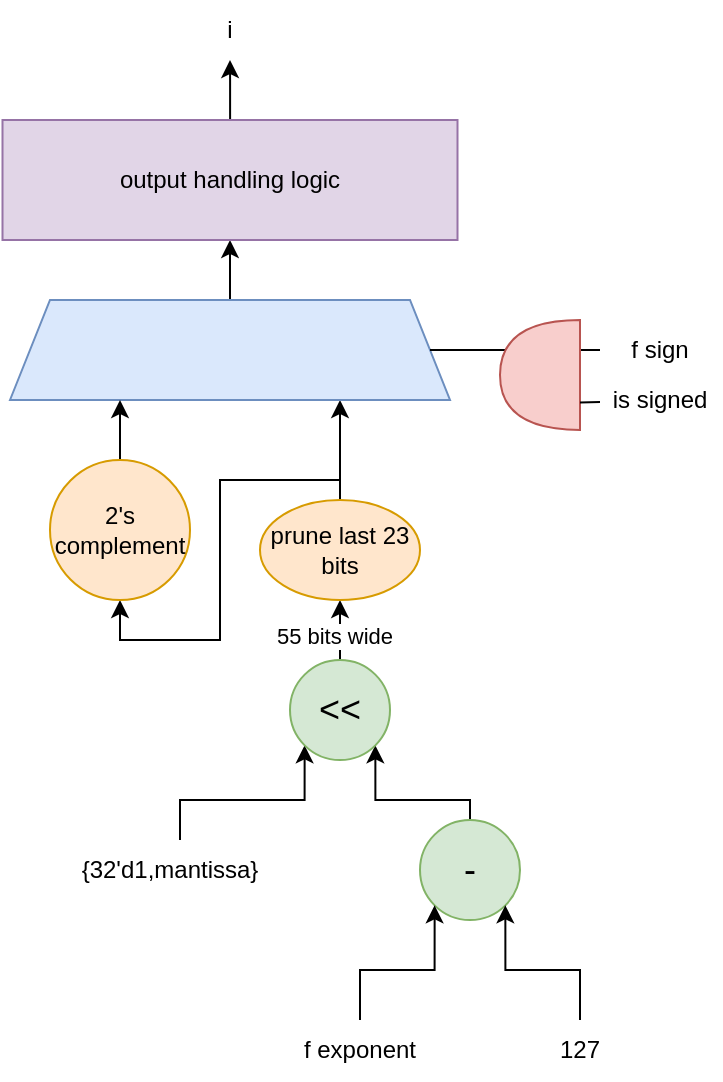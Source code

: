 <mxfile version="24.5.3" type="device">
  <diagram name="Page-1" id="Hyj0w5Wk2uv5xPE97oOx">
    <mxGraphModel dx="600" dy="355" grid="1" gridSize="10" guides="1" tooltips="1" connect="1" arrows="1" fold="1" page="1" pageScale="1" pageWidth="900" pageHeight="1600" math="0" shadow="0">
      <root>
        <mxCell id="0" />
        <mxCell id="1" parent="0" />
        <mxCell id="dNBZEdD4rDrv7bjeEUcx-10" style="edgeStyle=orthogonalEdgeStyle;rounded=0;orthogonalLoop=1;jettySize=auto;html=1;entryX=1;entryY=1;entryDx=0;entryDy=0;exitX=0.5;exitY=0;exitDx=0;exitDy=0;" parent="1" source="dNBZEdD4rDrv7bjeEUcx-1" target="dNBZEdD4rDrv7bjeEUcx-9" edge="1">
          <mxGeometry relative="1" as="geometry">
            <Array as="points">
              <mxPoint x="515" y="410" />
              <mxPoint x="468" y="410" />
            </Array>
          </mxGeometry>
        </mxCell>
        <mxCell id="dNBZEdD4rDrv7bjeEUcx-1" value="&lt;font style=&quot;font-size: 18px;&quot;&gt;-&lt;/font&gt;" style="ellipse;whiteSpace=wrap;html=1;aspect=fixed;fillColor=#d5e8d4;strokeColor=#82b366;" parent="1" vertex="1">
          <mxGeometry x="490" y="420" width="50" height="50" as="geometry" />
        </mxCell>
        <mxCell id="dNBZEdD4rDrv7bjeEUcx-3" style="edgeStyle=orthogonalEdgeStyle;rounded=0;orthogonalLoop=1;jettySize=auto;html=1;entryX=1;entryY=1;entryDx=0;entryDy=0;exitX=0.5;exitY=0;exitDx=0;exitDy=0;" parent="1" source="dNBZEdD4rDrv7bjeEUcx-2" target="dNBZEdD4rDrv7bjeEUcx-1" edge="1">
          <mxGeometry relative="1" as="geometry" />
        </mxCell>
        <mxCell id="dNBZEdD4rDrv7bjeEUcx-2" value="127" style="text;html=1;align=center;verticalAlign=middle;whiteSpace=wrap;rounded=0;" parent="1" vertex="1">
          <mxGeometry x="540" y="520" width="60" height="30" as="geometry" />
        </mxCell>
        <mxCell id="dNBZEdD4rDrv7bjeEUcx-5" style="edgeStyle=orthogonalEdgeStyle;rounded=0;orthogonalLoop=1;jettySize=auto;html=1;entryX=0;entryY=1;entryDx=0;entryDy=0;" parent="1" source="dNBZEdD4rDrv7bjeEUcx-4" target="dNBZEdD4rDrv7bjeEUcx-1" edge="1">
          <mxGeometry relative="1" as="geometry" />
        </mxCell>
        <mxCell id="dNBZEdD4rDrv7bjeEUcx-4" value="f exponent" style="text;html=1;align=center;verticalAlign=middle;whiteSpace=wrap;rounded=0;" parent="1" vertex="1">
          <mxGeometry x="430" y="520" width="60" height="30" as="geometry" />
        </mxCell>
        <mxCell id="dNBZEdD4rDrv7bjeEUcx-11" style="edgeStyle=orthogonalEdgeStyle;rounded=0;orthogonalLoop=1;jettySize=auto;html=1;entryX=0;entryY=1;entryDx=0;entryDy=0;" parent="1" source="dNBZEdD4rDrv7bjeEUcx-7" target="dNBZEdD4rDrv7bjeEUcx-9" edge="1">
          <mxGeometry relative="1" as="geometry">
            <Array as="points">
              <mxPoint x="370" y="410" />
              <mxPoint x="432" y="410" />
            </Array>
          </mxGeometry>
        </mxCell>
        <mxCell id="dNBZEdD4rDrv7bjeEUcx-7" value="{32&#39;d1,mantissa}" style="text;html=1;align=center;verticalAlign=middle;whiteSpace=wrap;rounded=0;" parent="1" vertex="1">
          <mxGeometry x="320" y="430" width="90" height="30" as="geometry" />
        </mxCell>
        <mxCell id="dNBZEdD4rDrv7bjeEUcx-12" style="edgeStyle=orthogonalEdgeStyle;rounded=0;orthogonalLoop=1;jettySize=auto;html=1;entryX=0.5;entryY=1;entryDx=0;entryDy=0;" parent="1" source="dNBZEdD4rDrv7bjeEUcx-9" target="dNBZEdD4rDrv7bjeEUcx-13" edge="1">
          <mxGeometry relative="1" as="geometry">
            <mxPoint x="450" y="310" as="targetPoint" />
          </mxGeometry>
        </mxCell>
        <mxCell id="CSwxi2Fi_aDdpuNFnSFw-3" value="55 bits wide" style="edgeLabel;html=1;align=center;verticalAlign=middle;resizable=0;points=[];" parent="dNBZEdD4rDrv7bjeEUcx-12" vertex="1" connectable="0">
          <mxGeometry x="0.28" y="3" relative="1" as="geometry">
            <mxPoint as="offset" />
          </mxGeometry>
        </mxCell>
        <mxCell id="dNBZEdD4rDrv7bjeEUcx-9" value="&lt;font style=&quot;font-size: 18px;&quot;&gt;&amp;lt;&amp;lt;&lt;/font&gt;" style="ellipse;whiteSpace=wrap;html=1;aspect=fixed;fillColor=#d5e8d4;strokeColor=#82b366;" parent="1" vertex="1">
          <mxGeometry x="425" y="340" width="50" height="50" as="geometry" />
        </mxCell>
        <mxCell id="dNBZEdD4rDrv7bjeEUcx-15" style="edgeStyle=orthogonalEdgeStyle;rounded=0;orthogonalLoop=1;jettySize=auto;html=1;entryX=0.75;entryY=1;entryDx=0;entryDy=0;" parent="1" source="dNBZEdD4rDrv7bjeEUcx-13" target="dNBZEdD4rDrv7bjeEUcx-14" edge="1">
          <mxGeometry relative="1" as="geometry" />
        </mxCell>
        <mxCell id="dNBZEdD4rDrv7bjeEUcx-18" style="edgeStyle=orthogonalEdgeStyle;rounded=0;orthogonalLoop=1;jettySize=auto;html=1;entryX=0.5;entryY=1;entryDx=0;entryDy=0;" parent="1" source="dNBZEdD4rDrv7bjeEUcx-13" target="dNBZEdD4rDrv7bjeEUcx-16" edge="1">
          <mxGeometry relative="1" as="geometry">
            <Array as="points">
              <mxPoint x="450" y="250" />
              <mxPoint x="390" y="250" />
              <mxPoint x="390" y="330" />
              <mxPoint x="340" y="330" />
            </Array>
          </mxGeometry>
        </mxCell>
        <mxCell id="dNBZEdD4rDrv7bjeEUcx-13" value="prune last 23 bits" style="ellipse;whiteSpace=wrap;html=1;fillColor=#ffe6cc;strokeColor=#d79b00;" parent="1" vertex="1">
          <mxGeometry x="410" y="260" width="80" height="50" as="geometry" />
        </mxCell>
        <mxCell id="dNBZEdD4rDrv7bjeEUcx-23" style="edgeStyle=orthogonalEdgeStyle;rounded=0;orthogonalLoop=1;jettySize=auto;html=1;entryX=0.5;entryY=1;entryDx=0;entryDy=0;" parent="1" source="dNBZEdD4rDrv7bjeEUcx-14" target="dNBZEdD4rDrv7bjeEUcx-22" edge="1">
          <mxGeometry relative="1" as="geometry" />
        </mxCell>
        <mxCell id="dNBZEdD4rDrv7bjeEUcx-14" value="" style="shape=trapezoid;perimeter=trapezoidPerimeter;whiteSpace=wrap;html=1;fixedSize=1;fillColor=#dae8fc;strokeColor=#6c8ebf;" parent="1" vertex="1">
          <mxGeometry x="285" y="160" width="220" height="50" as="geometry" />
        </mxCell>
        <mxCell id="dNBZEdD4rDrv7bjeEUcx-17" style="edgeStyle=orthogonalEdgeStyle;rounded=0;orthogonalLoop=1;jettySize=auto;html=1;exitX=0.5;exitY=0;exitDx=0;exitDy=0;entryX=0.25;entryY=1;entryDx=0;entryDy=0;" parent="1" source="dNBZEdD4rDrv7bjeEUcx-16" target="dNBZEdD4rDrv7bjeEUcx-14" edge="1">
          <mxGeometry relative="1" as="geometry" />
        </mxCell>
        <mxCell id="dNBZEdD4rDrv7bjeEUcx-16" value="2&#39;s complement" style="ellipse;whiteSpace=wrap;html=1;aspect=fixed;fillColor=#ffe6cc;strokeColor=#d79b00;" parent="1" vertex="1">
          <mxGeometry x="305" y="240" width="70" height="70" as="geometry" />
        </mxCell>
        <mxCell id="dNBZEdD4rDrv7bjeEUcx-19" value="" style="endArrow=none;html=1;rounded=0;entryX=1;entryY=0.5;entryDx=0;entryDy=0;exitX=0;exitY=0.5;exitDx=0;exitDy=0;" parent="1" source="dNBZEdD4rDrv7bjeEUcx-20" target="dNBZEdD4rDrv7bjeEUcx-14" edge="1">
          <mxGeometry width="50" height="50" relative="1" as="geometry">
            <mxPoint x="540" y="185" as="sourcePoint" />
            <mxPoint x="430" y="150" as="targetPoint" />
          </mxGeometry>
        </mxCell>
        <mxCell id="dNBZEdD4rDrv7bjeEUcx-20" value="f sign" style="text;html=1;align=center;verticalAlign=middle;whiteSpace=wrap;rounded=0;" parent="1" vertex="1">
          <mxGeometry x="580" y="170" width="60" height="30" as="geometry" />
        </mxCell>
        <mxCell id="dNBZEdD4rDrv7bjeEUcx-24" style="edgeStyle=orthogonalEdgeStyle;rounded=0;orthogonalLoop=1;jettySize=auto;html=1;entryX=0.5;entryY=1;entryDx=0;entryDy=0;" parent="1" source="dNBZEdD4rDrv7bjeEUcx-22" target="dNBZEdD4rDrv7bjeEUcx-25" edge="1">
          <mxGeometry relative="1" as="geometry">
            <mxPoint x="395" y="40" as="targetPoint" />
          </mxGeometry>
        </mxCell>
        <mxCell id="dNBZEdD4rDrv7bjeEUcx-22" value="output handling logic" style="rounded=0;whiteSpace=wrap;html=1;fillColor=#e1d5e7;strokeColor=#9673a6;" parent="1" vertex="1">
          <mxGeometry x="281.25" y="70" width="227.5" height="60" as="geometry" />
        </mxCell>
        <mxCell id="dNBZEdD4rDrv7bjeEUcx-25" value="i" style="text;html=1;align=center;verticalAlign=middle;whiteSpace=wrap;rounded=0;" parent="1" vertex="1">
          <mxGeometry x="365" y="10" width="60" height="30" as="geometry" />
        </mxCell>
        <mxCell id="eB7ZXws49ogGQsp6AhpM-1" value="" style="shape=or;whiteSpace=wrap;html=1;fillColor=#f8cecc;strokeColor=#b85450;rotation=-180;" vertex="1" parent="1">
          <mxGeometry x="530" y="170" width="40" height="55" as="geometry" />
        </mxCell>
        <mxCell id="eB7ZXws49ogGQsp6AhpM-3" value="" style="endArrow=none;html=1;rounded=0;entryX=0;entryY=0.25;entryDx=0;entryDy=0;entryPerimeter=0;" edge="1" parent="1" target="eB7ZXws49ogGQsp6AhpM-1">
          <mxGeometry width="50" height="50" relative="1" as="geometry">
            <mxPoint x="580" y="211" as="sourcePoint" />
            <mxPoint x="470" y="300" as="targetPoint" />
          </mxGeometry>
        </mxCell>
        <mxCell id="eB7ZXws49ogGQsp6AhpM-4" value="is signed" style="text;html=1;align=center;verticalAlign=middle;whiteSpace=wrap;rounded=0;" vertex="1" parent="1">
          <mxGeometry x="580" y="195" width="60" height="30" as="geometry" />
        </mxCell>
      </root>
    </mxGraphModel>
  </diagram>
</mxfile>
